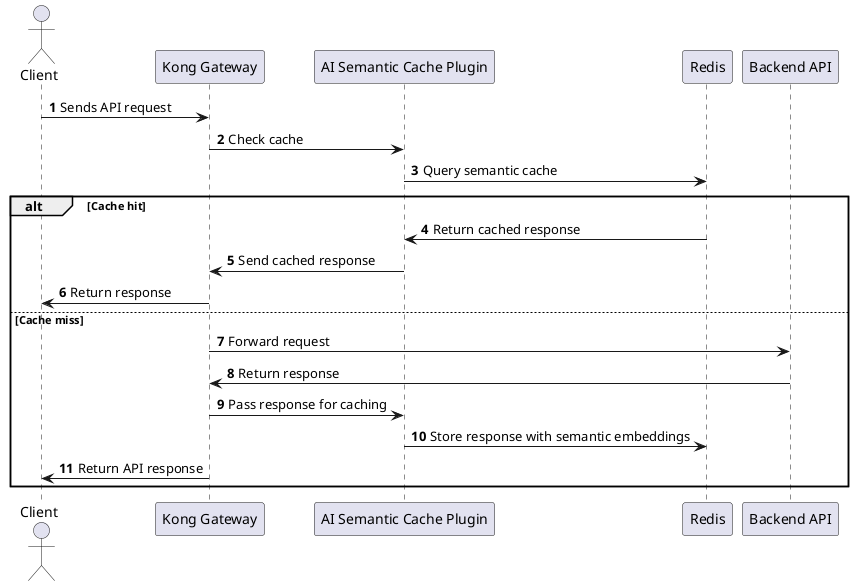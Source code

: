 @startuml

autonumber

actor Client
participant Kong as "Kong Gateway"
participant "AI Semantic Cache Plugin" as Plugin
participant Redis
participant "Backend API" as API

Client -> Kong: Sends API request
Kong -> Plugin: Check cache
Plugin -> Redis: Query semantic cache

alt Cache hit
    Redis -> Plugin: Return cached response
    Plugin -> Kong: Send cached response
    Kong -> Client: Return response
else Cache miss
    Kong -> API: Forward request
    API -> Kong: Return response
    Kong -> Plugin: Pass response for caching
    Plugin -> Redis: Store response with semantic embeddings
    Kong -> Client: Return API response
end

@enduml
